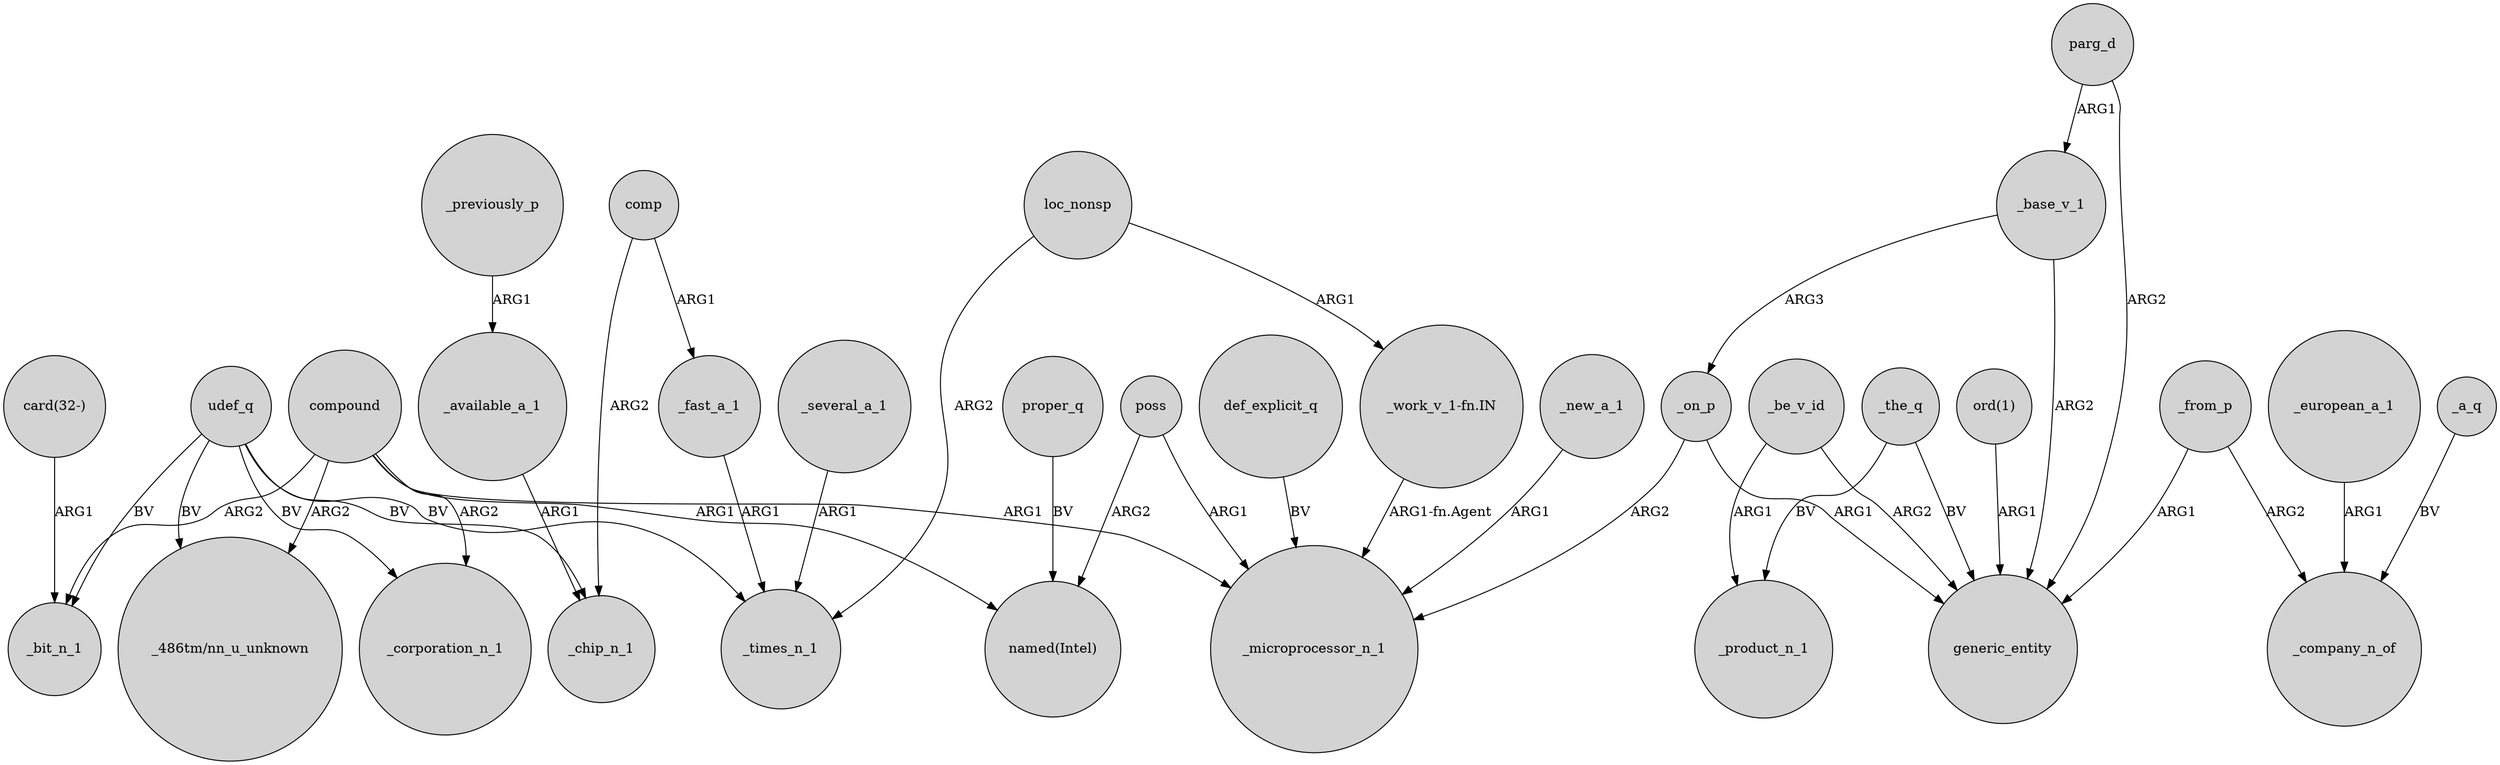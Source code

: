 digraph {
	node [shape=circle style=filled]
	"ord(1)" -> generic_entity [label=ARG1]
	_the_q -> generic_entity [label=BV]
	compound -> _bit_n_1 [label=ARG2]
	_base_v_1 -> _on_p [label=ARG3]
	def_explicit_q -> _microprocessor_n_1 [label=BV]
	_several_a_1 -> _times_n_1 [label=ARG1]
	poss -> "named(Intel)" [label=ARG2]
	_previously_p -> _available_a_1 [label=ARG1]
	udef_q -> _bit_n_1 [label=BV]
	parg_d -> generic_entity [label=ARG2]
	compound -> _corporation_n_1 [label=ARG2]
	udef_q -> _chip_n_1 [label=BV]
	_new_a_1 -> _microprocessor_n_1 [label=ARG1]
	_base_v_1 -> generic_entity [label=ARG2]
	udef_q -> _times_n_1 [label=BV]
	_from_p -> generic_entity [label=ARG1]
	_be_v_id -> generic_entity [label=ARG2]
	udef_q -> _corporation_n_1 [label=BV]
	loc_nonsp -> _times_n_1 [label=ARG2]
	"card(32-)" -> _bit_n_1 [label=ARG1]
	poss -> _microprocessor_n_1 [label=ARG1]
	compound -> "_486tm/nn_u_unknown" [label=ARG2]
	compound -> _microprocessor_n_1 [label=ARG1]
	compound -> "named(Intel)" [label=ARG1]
	_fast_a_1 -> _times_n_1 [label=ARG1]
	_european_a_1 -> _company_n_of [label=ARG1]
	_a_q -> _company_n_of [label=BV]
	_on_p -> _microprocessor_n_1 [label=ARG2]
	_from_p -> _company_n_of [label=ARG2]
	_the_q -> _product_n_1 [label=BV]
	_on_p -> generic_entity [label=ARG1]
	_be_v_id -> _product_n_1 [label=ARG1]
	parg_d -> _base_v_1 [label=ARG1]
	loc_nonsp -> "_work_v_1-fn.IN" [label=ARG1]
	_available_a_1 -> _chip_n_1 [label=ARG1]
	proper_q -> "named(Intel)" [label=BV]
	"_work_v_1-fn.IN" -> _microprocessor_n_1 [label="ARG1-fn.Agent"]
	comp -> _chip_n_1 [label=ARG2]
	udef_q -> "_486tm/nn_u_unknown" [label=BV]
	comp -> _fast_a_1 [label=ARG1]
}
